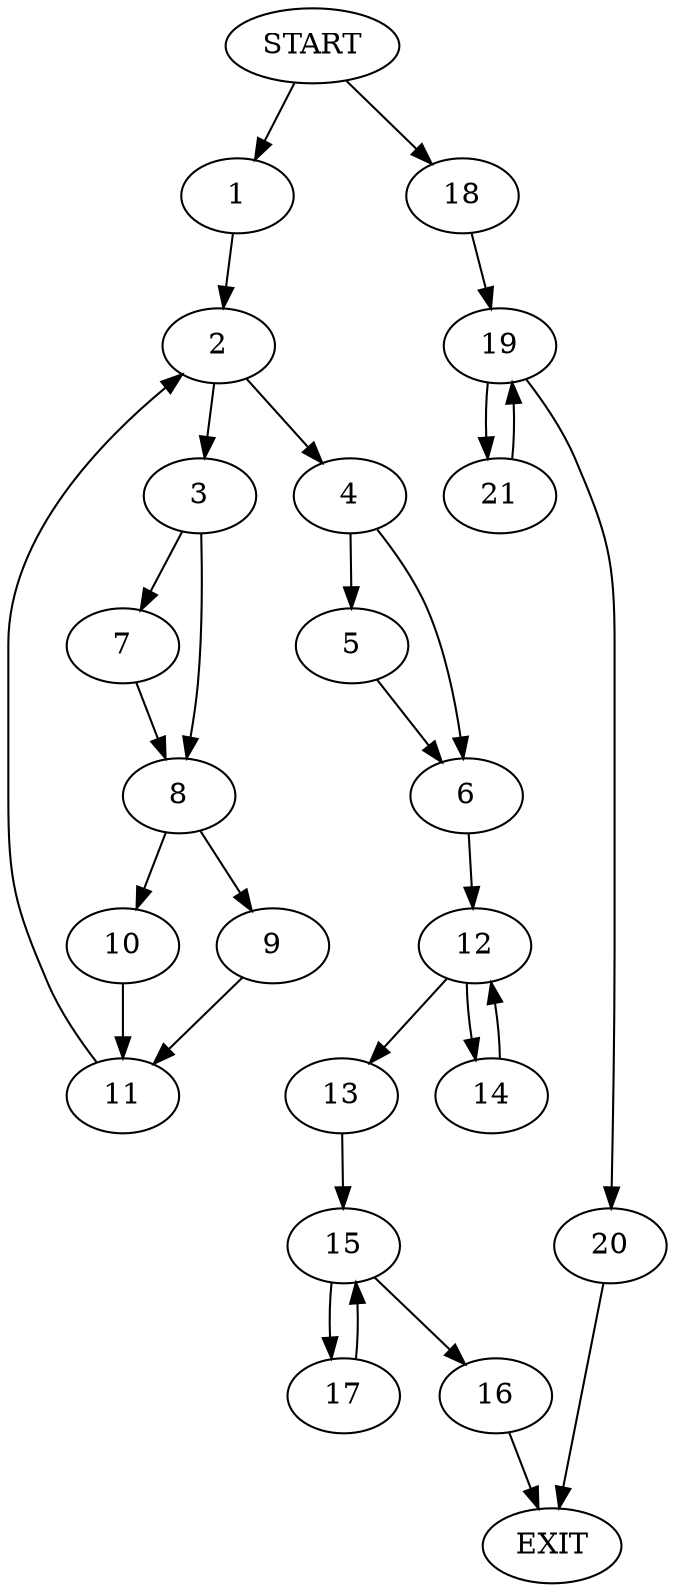 digraph {
0 [label="START"]
22 [label="EXIT"]
0 -> 1
1 -> 2
2 -> 3
2 -> 4
4 -> 5
4 -> 6
3 -> 7
3 -> 8
7 -> 8
8 -> 9
8 -> 10
9 -> 11
10 -> 11
11 -> 2
5 -> 6
6 -> 12
12 -> 13
12 -> 14
13 -> 15
14 -> 12
15 -> 16
15 -> 17
17 -> 15
16 -> 22
0 -> 18
18 -> 19
19 -> 20
19 -> 21
20 -> 22
21 -> 19
}
